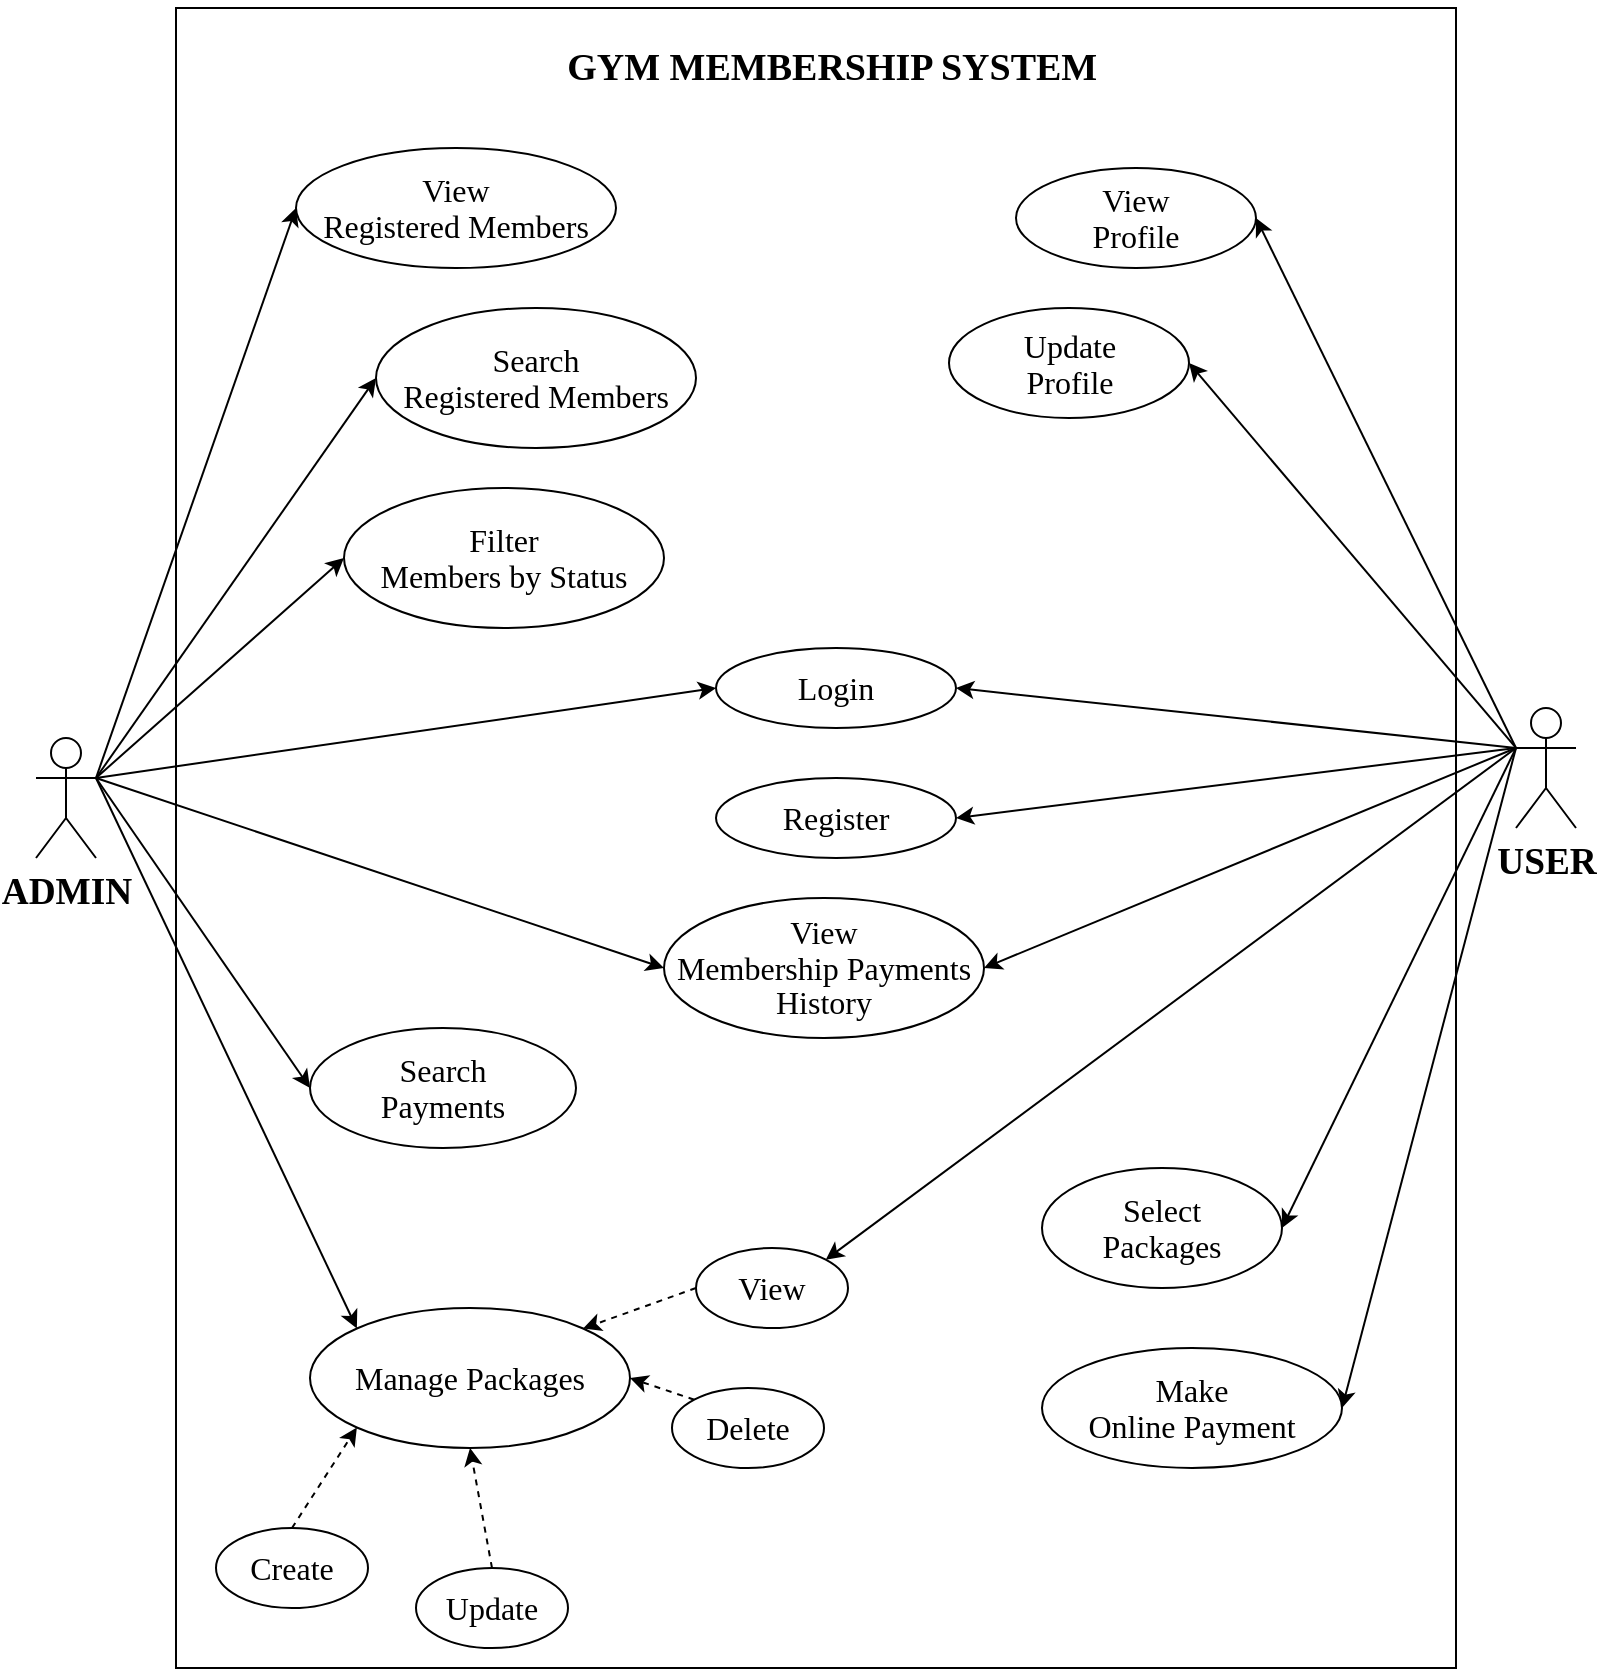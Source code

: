 <mxfile version="26.0.3">
  <diagram name="Page-1" id="WUV_ZsC1eS5K8Xt4fuE0">
    <mxGraphModel dx="1500" dy="746" grid="1" gridSize="10" guides="1" tooltips="1" connect="1" arrows="1" fold="1" page="1" pageScale="1" pageWidth="827" pageHeight="1169" math="0" shadow="0">
      <root>
        <mxCell id="0" />
        <mxCell id="1" parent="0" />
        <mxCell id="SNH2f2xpEU-yPtKC5s-B-1" value="" style="rounded=0;whiteSpace=wrap;html=1;" parent="1" vertex="1">
          <mxGeometry x="99" y="80" width="640" height="830" as="geometry" />
        </mxCell>
        <mxCell id="-4zsbm9rgC0uZidjSeQ5-17" style="rounded=0;orthogonalLoop=1;jettySize=auto;html=1;exitX=1;exitY=0.333;exitDx=0;exitDy=0;exitPerimeter=0;entryX=0;entryY=0.5;entryDx=0;entryDy=0;" edge="1" parent="1" source="SNH2f2xpEU-yPtKC5s-B-2" target="-4zsbm9rgC0uZidjSeQ5-1">
          <mxGeometry relative="1" as="geometry" />
        </mxCell>
        <mxCell id="-4zsbm9rgC0uZidjSeQ5-18" style="rounded=0;orthogonalLoop=1;jettySize=auto;html=1;exitX=1;exitY=0.333;exitDx=0;exitDy=0;exitPerimeter=0;entryX=0;entryY=0.5;entryDx=0;entryDy=0;" edge="1" parent="1" source="SNH2f2xpEU-yPtKC5s-B-2" target="-4zsbm9rgC0uZidjSeQ5-2">
          <mxGeometry relative="1" as="geometry" />
        </mxCell>
        <mxCell id="-4zsbm9rgC0uZidjSeQ5-19" style="rounded=0;orthogonalLoop=1;jettySize=auto;html=1;exitX=1;exitY=0.333;exitDx=0;exitDy=0;exitPerimeter=0;entryX=0;entryY=0.5;entryDx=0;entryDy=0;" edge="1" parent="1" source="SNH2f2xpEU-yPtKC5s-B-2" target="-4zsbm9rgC0uZidjSeQ5-3">
          <mxGeometry relative="1" as="geometry" />
        </mxCell>
        <mxCell id="-4zsbm9rgC0uZidjSeQ5-20" style="rounded=0;orthogonalLoop=1;jettySize=auto;html=1;exitX=1;exitY=0.333;exitDx=0;exitDy=0;exitPerimeter=0;entryX=0;entryY=0.5;entryDx=0;entryDy=0;" edge="1" parent="1" source="SNH2f2xpEU-yPtKC5s-B-2" target="-4zsbm9rgC0uZidjSeQ5-4">
          <mxGeometry relative="1" as="geometry" />
        </mxCell>
        <mxCell id="-4zsbm9rgC0uZidjSeQ5-21" style="rounded=0;orthogonalLoop=1;jettySize=auto;html=1;exitX=1;exitY=0.333;exitDx=0;exitDy=0;exitPerimeter=0;entryX=0;entryY=0.5;entryDx=0;entryDy=0;" edge="1" parent="1" source="SNH2f2xpEU-yPtKC5s-B-2" target="-4zsbm9rgC0uZidjSeQ5-5">
          <mxGeometry relative="1" as="geometry" />
        </mxCell>
        <mxCell id="-4zsbm9rgC0uZidjSeQ5-22" style="rounded=0;orthogonalLoop=1;jettySize=auto;html=1;entryX=0;entryY=0;entryDx=0;entryDy=0;exitX=1;exitY=0.333;exitDx=0;exitDy=0;exitPerimeter=0;" edge="1" parent="1" source="SNH2f2xpEU-yPtKC5s-B-2" target="-4zsbm9rgC0uZidjSeQ5-6">
          <mxGeometry relative="1" as="geometry" />
        </mxCell>
        <mxCell id="-4zsbm9rgC0uZidjSeQ5-23" style="rounded=0;orthogonalLoop=1;jettySize=auto;html=1;exitX=1;exitY=0.333;exitDx=0;exitDy=0;exitPerimeter=0;entryX=0;entryY=0.5;entryDx=0;entryDy=0;" edge="1" parent="1" source="SNH2f2xpEU-yPtKC5s-B-2" target="-4zsbm9rgC0uZidjSeQ5-8">
          <mxGeometry relative="1" as="geometry" />
        </mxCell>
        <mxCell id="SNH2f2xpEU-yPtKC5s-B-2" value="&lt;b&gt;&lt;span style=&quot;font-size: 14pt; line-height: 107%; font-family: &amp;quot;Times New Roman&amp;quot;, serif;&quot;&gt;ADMIN&lt;/span&gt;&lt;/b&gt;" style="shape=umlActor;verticalLabelPosition=bottom;verticalAlign=top;html=1;outlineConnect=0;" parent="1" vertex="1">
          <mxGeometry x="29" y="445" width="30" height="60" as="geometry" />
        </mxCell>
        <mxCell id="-4zsbm9rgC0uZidjSeQ5-24" style="rounded=0;orthogonalLoop=1;jettySize=auto;html=1;exitX=0;exitY=0.333;exitDx=0;exitDy=0;exitPerimeter=0;entryX=1;entryY=0.5;entryDx=0;entryDy=0;" edge="1" parent="1" source="SNH2f2xpEU-yPtKC5s-B-3" target="-4zsbm9rgC0uZidjSeQ5-7">
          <mxGeometry relative="1" as="geometry" />
        </mxCell>
        <mxCell id="-4zsbm9rgC0uZidjSeQ5-25" style="rounded=0;orthogonalLoop=1;jettySize=auto;html=1;exitX=0;exitY=0.333;exitDx=0;exitDy=0;exitPerimeter=0;entryX=1;entryY=0.5;entryDx=0;entryDy=0;" edge="1" parent="1" source="SNH2f2xpEU-yPtKC5s-B-3" target="-4zsbm9rgC0uZidjSeQ5-9">
          <mxGeometry relative="1" as="geometry" />
        </mxCell>
        <mxCell id="-4zsbm9rgC0uZidjSeQ5-26" style="rounded=0;orthogonalLoop=1;jettySize=auto;html=1;exitX=0;exitY=0.333;exitDx=0;exitDy=0;exitPerimeter=0;entryX=1;entryY=0;entryDx=0;entryDy=0;" edge="1" parent="1" source="SNH2f2xpEU-yPtKC5s-B-3" target="-4zsbm9rgC0uZidjSeQ5-32">
          <mxGeometry relative="1" as="geometry">
            <mxPoint x="629.0" y="615" as="targetPoint" />
          </mxGeometry>
        </mxCell>
        <mxCell id="-4zsbm9rgC0uZidjSeQ5-27" style="rounded=0;orthogonalLoop=1;jettySize=auto;html=1;exitX=0;exitY=0.333;exitDx=0;exitDy=0;exitPerimeter=0;entryX=1;entryY=0.5;entryDx=0;entryDy=0;" edge="1" parent="1" source="SNH2f2xpEU-yPtKC5s-B-3" target="-4zsbm9rgC0uZidjSeQ5-11">
          <mxGeometry relative="1" as="geometry" />
        </mxCell>
        <mxCell id="-4zsbm9rgC0uZidjSeQ5-28" style="rounded=0;orthogonalLoop=1;jettySize=auto;html=1;exitX=0;exitY=0.333;exitDx=0;exitDy=0;exitPerimeter=0;entryX=1;entryY=0.5;entryDx=0;entryDy=0;" edge="1" parent="1" source="SNH2f2xpEU-yPtKC5s-B-3" target="-4zsbm9rgC0uZidjSeQ5-12">
          <mxGeometry relative="1" as="geometry" />
        </mxCell>
        <mxCell id="-4zsbm9rgC0uZidjSeQ5-29" style="rounded=0;orthogonalLoop=1;jettySize=auto;html=1;exitX=0;exitY=0.333;exitDx=0;exitDy=0;exitPerimeter=0;entryX=1;entryY=0.5;entryDx=0;entryDy=0;" edge="1" parent="1" source="SNH2f2xpEU-yPtKC5s-B-3" target="-4zsbm9rgC0uZidjSeQ5-4">
          <mxGeometry relative="1" as="geometry" />
        </mxCell>
        <mxCell id="-4zsbm9rgC0uZidjSeQ5-34" style="rounded=0;orthogonalLoop=1;jettySize=auto;html=1;exitX=0;exitY=0.333;exitDx=0;exitDy=0;exitPerimeter=0;entryX=1;entryY=0.5;entryDx=0;entryDy=0;" edge="1" parent="1" source="SNH2f2xpEU-yPtKC5s-B-3" target="-4zsbm9rgC0uZidjSeQ5-8">
          <mxGeometry relative="1" as="geometry" />
        </mxCell>
        <mxCell id="-4zsbm9rgC0uZidjSeQ5-35" style="rounded=0;orthogonalLoop=1;jettySize=auto;html=1;exitX=0;exitY=0.333;exitDx=0;exitDy=0;exitPerimeter=0;entryX=1;entryY=0.5;entryDx=0;entryDy=0;" edge="1" parent="1" source="SNH2f2xpEU-yPtKC5s-B-3" target="SNH2f2xpEU-yPtKC5s-B-6">
          <mxGeometry relative="1" as="geometry" />
        </mxCell>
        <mxCell id="SNH2f2xpEU-yPtKC5s-B-3" value="&lt;b&gt;&lt;span style=&quot;font-size: 14pt; line-height: 107%; font-family: &amp;quot;Times New Roman&amp;quot;, serif;&quot;&gt;USER&lt;/span&gt;&lt;/b&gt;" style="shape=umlActor;verticalLabelPosition=bottom;verticalAlign=top;html=1;outlineConnect=0;" parent="1" vertex="1">
          <mxGeometry x="769" y="430" width="30" height="60" as="geometry" />
        </mxCell>
        <mxCell id="SNH2f2xpEU-yPtKC5s-B-5" value="&lt;p class=&quot;MsoNormal&quot; align=&quot;center&quot; style=&quot;margin-bottom: 0cm; line-height: 150%;&quot;&gt;&lt;b&gt;&lt;span style=&quot;line-height: 150%; font-family: &amp;quot;Times New Roman&amp;quot;, serif;&quot;&gt;GYM MEMBERSHIP SYSTEM&amp;nbsp;&lt;/span&gt;&lt;/b&gt;&lt;/p&gt;" style="text;html=1;align=center;verticalAlign=middle;whiteSpace=wrap;rounded=0;fontStyle=1;fontSize=19;" parent="1" vertex="1">
          <mxGeometry x="252.5" y="80" width="353" height="40" as="geometry" />
        </mxCell>
        <mxCell id="SNH2f2xpEU-yPtKC5s-B-6" value="&lt;span style=&quot;font-size: 12pt; line-height: 107%; font-family: &amp;quot;Times New Roman&amp;quot;, serif;&quot;&gt;Register&lt;/span&gt;" style="ellipse;whiteSpace=wrap;html=1;" parent="1" vertex="1">
          <mxGeometry x="369" y="465" width="120" height="40" as="geometry" />
        </mxCell>
        <mxCell id="-4zsbm9rgC0uZidjSeQ5-1" value="&lt;span style=&quot;font-size: 12pt; line-height: 107%; font-family: &amp;quot;Times New Roman&amp;quot;, serif;&quot;&gt;View&lt;br/&gt;Registered Members&lt;/span&gt;" style="ellipse;whiteSpace=wrap;html=1;" vertex="1" parent="1">
          <mxGeometry x="159" y="150" width="160" height="60" as="geometry" />
        </mxCell>
        <mxCell id="-4zsbm9rgC0uZidjSeQ5-2" value="&lt;span style=&quot;font-size: 12pt; line-height: 107%; font-family: &amp;quot;Times New Roman&amp;quot;, serif;&quot;&gt;Search&lt;br/&gt;Registered Members&lt;/span&gt;" style="ellipse;whiteSpace=wrap;html=1;" vertex="1" parent="1">
          <mxGeometry x="199" y="230" width="160" height="70" as="geometry" />
        </mxCell>
        <mxCell id="-4zsbm9rgC0uZidjSeQ5-3" value="&lt;span style=&quot;font-size: 12pt; line-height: 107%; font-family: &amp;quot;Times New Roman&amp;quot;, serif;&quot;&gt;Filter&lt;br/&gt;Members by Status&lt;/span&gt;" style="ellipse;whiteSpace=wrap;html=1;" vertex="1" parent="1">
          <mxGeometry x="183" y="320" width="160" height="70" as="geometry" />
        </mxCell>
        <mxCell id="-4zsbm9rgC0uZidjSeQ5-4" value="&lt;span style=&quot;font-size: 12pt; line-height: 107%; font-family: &amp;quot;Times New Roman&amp;quot;, serif;&quot;&gt;View&lt;br&gt;Membership Payments History&lt;/span&gt;" style="ellipse;whiteSpace=wrap;html=1;" vertex="1" parent="1">
          <mxGeometry x="343" y="525" width="160" height="70" as="geometry" />
        </mxCell>
        <mxCell id="-4zsbm9rgC0uZidjSeQ5-5" value="&lt;span style=&quot;font-size: 12pt; line-height: 107%; font-family: &amp;quot;Times New Roman&amp;quot;, serif;&quot;&gt;Search&lt;br/&gt;Payments&lt;/span&gt;" style="ellipse;whiteSpace=wrap;html=1;" vertex="1" parent="1">
          <mxGeometry x="166" y="590" width="133" height="60" as="geometry" />
        </mxCell>
        <mxCell id="-4zsbm9rgC0uZidjSeQ5-6" value="&lt;font face=&quot;Times New Roman, serif&quot;&gt;&lt;span style=&quot;font-size: 16px;&quot;&gt;Manage Packages&lt;/span&gt;&lt;/font&gt;" style="ellipse;whiteSpace=wrap;html=1;" vertex="1" parent="1">
          <mxGeometry x="166" y="730" width="160" height="70" as="geometry" />
        </mxCell>
        <mxCell id="-4zsbm9rgC0uZidjSeQ5-7" value="&lt;span style=&quot;font-size: 12pt; line-height: 107%; font-family: &amp;quot;Times New Roman&amp;quot;, serif;&quot;&gt;View&lt;br/&gt;Profile&lt;/span&gt;" style="ellipse;whiteSpace=wrap;html=1;" vertex="1" parent="1">
          <mxGeometry x="519" y="160" width="120" height="50" as="geometry" />
        </mxCell>
        <mxCell id="-4zsbm9rgC0uZidjSeQ5-8" value="&lt;span style=&quot;font-size: 12pt; line-height: 107%; font-family: &amp;quot;Times New Roman&amp;quot;, serif;&quot;&gt;Login&lt;/span&gt;" style="ellipse;whiteSpace=wrap;html=1;" vertex="1" parent="1">
          <mxGeometry x="369" y="400" width="120" height="40" as="geometry" />
        </mxCell>
        <mxCell id="-4zsbm9rgC0uZidjSeQ5-9" value="&lt;span style=&quot;font-size: 12pt; line-height: 107%; font-family: &amp;quot;Times New Roman&amp;quot;, serif;&quot;&gt;Update&lt;br/&gt;Profile&lt;/span&gt;" style="ellipse;whiteSpace=wrap;html=1;" vertex="1" parent="1">
          <mxGeometry x="485.5" y="230" width="120" height="55" as="geometry" />
        </mxCell>
        <mxCell id="-4zsbm9rgC0uZidjSeQ5-11" value="&lt;span style=&quot;font-size: 12pt; line-height: 107%; font-family: &amp;quot;Times New Roman&amp;quot;, serif;&quot;&gt;Select&lt;br/&gt;Packages&lt;/span&gt;" style="ellipse;whiteSpace=wrap;html=1;" vertex="1" parent="1">
          <mxGeometry x="532" y="660" width="120" height="60" as="geometry" />
        </mxCell>
        <mxCell id="-4zsbm9rgC0uZidjSeQ5-12" value="&lt;span style=&quot;font-size: 12pt; line-height: 107%; font-family: &amp;quot;Times New Roman&amp;quot;, serif;&quot;&gt;Make&lt;br/&gt;Online Payment&lt;/span&gt;" style="ellipse;whiteSpace=wrap;html=1;" vertex="1" parent="1">
          <mxGeometry x="532" y="750" width="150" height="60" as="geometry" />
        </mxCell>
        <mxCell id="-4zsbm9rgC0uZidjSeQ5-36" style="rounded=0;orthogonalLoop=1;jettySize=auto;html=1;exitX=0.5;exitY=0;exitDx=0;exitDy=0;entryX=0;entryY=1;entryDx=0;entryDy=0;dashed=1;" edge="1" parent="1" source="-4zsbm9rgC0uZidjSeQ5-30" target="-4zsbm9rgC0uZidjSeQ5-6">
          <mxGeometry relative="1" as="geometry" />
        </mxCell>
        <mxCell id="-4zsbm9rgC0uZidjSeQ5-30" value="&lt;span style=&quot;font-size: 12pt; line-height: 107%; font-family: &amp;quot;Times New Roman&amp;quot;, serif;&quot;&gt;Create&lt;/span&gt;" style="ellipse;whiteSpace=wrap;html=1;" vertex="1" parent="1">
          <mxGeometry x="119" y="840" width="76" height="40" as="geometry" />
        </mxCell>
        <mxCell id="-4zsbm9rgC0uZidjSeQ5-37" style="rounded=0;orthogonalLoop=1;jettySize=auto;html=1;exitX=0.5;exitY=0;exitDx=0;exitDy=0;entryX=0.5;entryY=1;entryDx=0;entryDy=0;dashed=1;" edge="1" parent="1" source="-4zsbm9rgC0uZidjSeQ5-31" target="-4zsbm9rgC0uZidjSeQ5-6">
          <mxGeometry relative="1" as="geometry" />
        </mxCell>
        <mxCell id="-4zsbm9rgC0uZidjSeQ5-31" value="&lt;font face=&quot;Times New Roman, serif&quot;&gt;&lt;span style=&quot;font-size: 16px;&quot;&gt;Update&lt;/span&gt;&lt;/font&gt;" style="ellipse;whiteSpace=wrap;html=1;" vertex="1" parent="1">
          <mxGeometry x="219" y="860" width="76" height="40" as="geometry" />
        </mxCell>
        <mxCell id="-4zsbm9rgC0uZidjSeQ5-38" style="rounded=0;orthogonalLoop=1;jettySize=auto;html=1;exitX=0;exitY=0.5;exitDx=0;exitDy=0;entryX=1;entryY=0;entryDx=0;entryDy=0;dashed=1;" edge="1" parent="1" source="-4zsbm9rgC0uZidjSeQ5-32" target="-4zsbm9rgC0uZidjSeQ5-6">
          <mxGeometry relative="1" as="geometry">
            <Array as="points" />
          </mxGeometry>
        </mxCell>
        <mxCell id="-4zsbm9rgC0uZidjSeQ5-32" value="&lt;font face=&quot;Times New Roman, serif&quot;&gt;&lt;span style=&quot;font-size: 16px;&quot;&gt;View&lt;/span&gt;&lt;/font&gt;" style="ellipse;whiteSpace=wrap;html=1;" vertex="1" parent="1">
          <mxGeometry x="359" y="700" width="76" height="40" as="geometry" />
        </mxCell>
        <mxCell id="-4zsbm9rgC0uZidjSeQ5-39" style="rounded=0;orthogonalLoop=1;jettySize=auto;html=1;exitX=0;exitY=0;exitDx=0;exitDy=0;entryX=1;entryY=0.5;entryDx=0;entryDy=0;dashed=1;" edge="1" parent="1" source="-4zsbm9rgC0uZidjSeQ5-33" target="-4zsbm9rgC0uZidjSeQ5-6">
          <mxGeometry relative="1" as="geometry" />
        </mxCell>
        <mxCell id="-4zsbm9rgC0uZidjSeQ5-33" value="&lt;font face=&quot;Times New Roman, serif&quot;&gt;&lt;span style=&quot;font-size: 16px;&quot;&gt;Delete&lt;/span&gt;&lt;/font&gt;" style="ellipse;whiteSpace=wrap;html=1;" vertex="1" parent="1">
          <mxGeometry x="347" y="770" width="76" height="40" as="geometry" />
        </mxCell>
      </root>
    </mxGraphModel>
  </diagram>
</mxfile>
